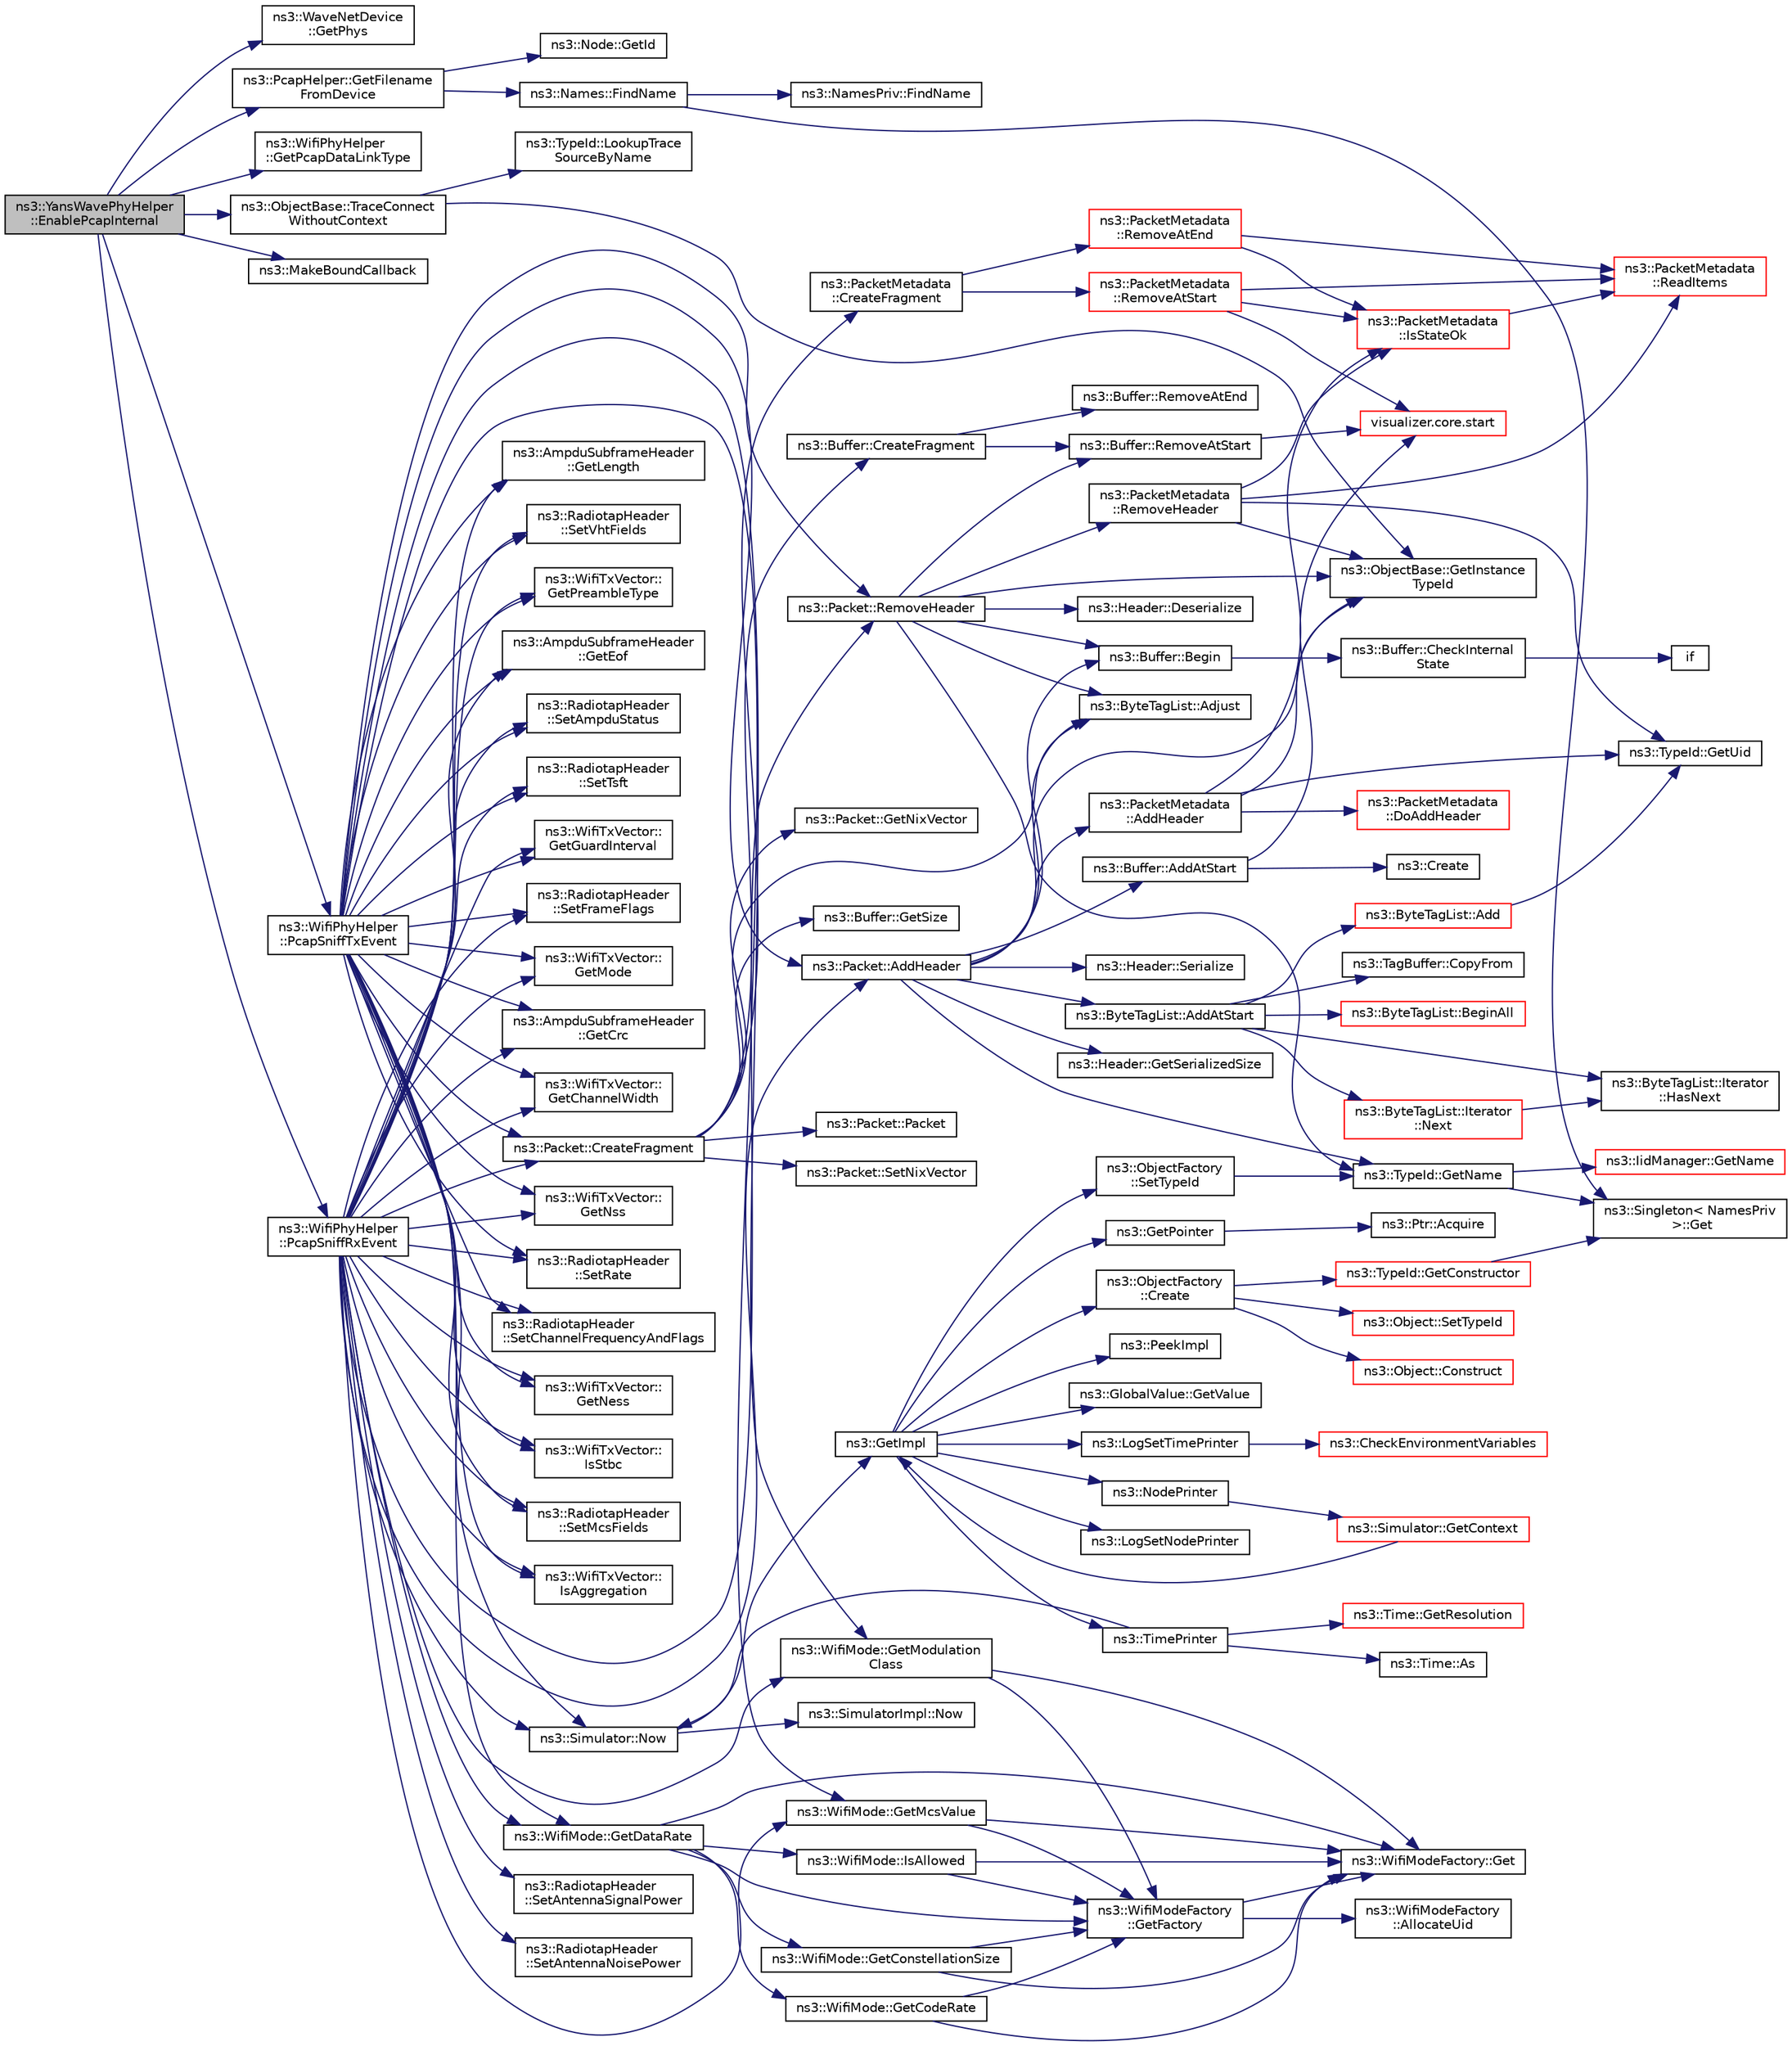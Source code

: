 digraph "ns3::YansWavePhyHelper::EnablePcapInternal"
{
  edge [fontname="Helvetica",fontsize="10",labelfontname="Helvetica",labelfontsize="10"];
  node [fontname="Helvetica",fontsize="10",shape=record];
  rankdir="LR";
  Node1 [label="ns3::YansWavePhyHelper\l::EnablePcapInternal",height=0.2,width=0.4,color="black", fillcolor="grey75", style="filled", fontcolor="black"];
  Node1 -> Node2 [color="midnightblue",fontsize="10",style="solid"];
  Node2 [label="ns3::WaveNetDevice\l::GetPhys",height=0.2,width=0.4,color="black", fillcolor="white", style="filled",URL="$d4/d1c/classns3_1_1WaveNetDevice.html#a8c09cc860910de37d56a759bcea6dffa"];
  Node1 -> Node3 [color="midnightblue",fontsize="10",style="solid"];
  Node3 [label="ns3::PcapHelper::GetFilename\lFromDevice",height=0.2,width=0.4,color="black", fillcolor="white", style="filled",URL="$de/d23/classns3_1_1PcapHelper.html#a0da71e0938f0074cf08b4167d2e36702",tooltip="Let the pcap helper figure out a reasonable filename to use for a pcap file associated with a device..."];
  Node3 -> Node4 [color="midnightblue",fontsize="10",style="solid"];
  Node4 [label="ns3::Names::FindName",height=0.2,width=0.4,color="black", fillcolor="white", style="filled",URL="$d2/d77/classns3_1_1Names.html#ab9664faf23569aaae64a2d1f65265045",tooltip="Given a pointer to an object, look to see if that object has a name associated with it and..."];
  Node4 -> Node5 [color="midnightblue",fontsize="10",style="solid"];
  Node5 [label="ns3::Singleton\< NamesPriv\l \>::Get",height=0.2,width=0.4,color="black", fillcolor="white", style="filled",URL="$d8/d77/classns3_1_1Singleton.html#a80a2cd3c25a27ea72add7a9f7a141ffa"];
  Node4 -> Node6 [color="midnightblue",fontsize="10",style="solid"];
  Node6 [label="ns3::NamesPriv::FindName",height=0.2,width=0.4,color="black", fillcolor="white", style="filled",URL="$d8/d30/classns3_1_1NamesPriv.html#a7fbc3ac7b8924c08d86ddc79d96385fa",tooltip="Given a pointer to an object, look to see if that object has a name associated with it and..."];
  Node3 -> Node7 [color="midnightblue",fontsize="10",style="solid"];
  Node7 [label="ns3::Node::GetId",height=0.2,width=0.4,color="black", fillcolor="white", style="filled",URL="$dd/ded/classns3_1_1Node.html#aaf49b64a843565ce3812326313b370ac"];
  Node1 -> Node8 [color="midnightblue",fontsize="10",style="solid"];
  Node8 [label="ns3::WifiPhyHelper\l::GetPcapDataLinkType",height=0.2,width=0.4,color="black", fillcolor="white", style="filled",URL="$d5/df8/classns3_1_1WifiPhyHelper.html#a1ac7d21ac3f931ccd18a31fa72e57dc2"];
  Node1 -> Node9 [color="midnightblue",fontsize="10",style="solid"];
  Node9 [label="ns3::ObjectBase::TraceConnect\lWithoutContext",height=0.2,width=0.4,color="black", fillcolor="white", style="filled",URL="$d2/dac/classns3_1_1ObjectBase.html#a1be45f6fd561e75dcac9dfa81b2b81e4"];
  Node9 -> Node10 [color="midnightblue",fontsize="10",style="solid"];
  Node10 [label="ns3::ObjectBase::GetInstance\lTypeId",height=0.2,width=0.4,color="black", fillcolor="white", style="filled",URL="$d2/dac/classns3_1_1ObjectBase.html#abe5b43a6f5b99a92a4c3122db31f06fb"];
  Node9 -> Node11 [color="midnightblue",fontsize="10",style="solid"];
  Node11 [label="ns3::TypeId::LookupTrace\lSourceByName",height=0.2,width=0.4,color="black", fillcolor="white", style="filled",URL="$d6/d11/classns3_1_1TypeId.html#a9b846d40a381142dc29f4dcd9b905c7f"];
  Node1 -> Node12 [color="midnightblue",fontsize="10",style="solid"];
  Node12 [label="ns3::MakeBoundCallback",height=0.2,width=0.4,color="black", fillcolor="white", style="filled",URL="$de/d40/group__makeboundcallback.html#ga1725d6362e6065faa0709f7c93f8d770"];
  Node1 -> Node13 [color="midnightblue",fontsize="10",style="solid"];
  Node13 [label="ns3::WifiPhyHelper\l::PcapSniffTxEvent",height=0.2,width=0.4,color="black", fillcolor="white", style="filled",URL="$d5/df8/classns3_1_1WifiPhyHelper.html#a24e075fa55e473c81f76a4178c0fcb25"];
  Node13 -> Node14 [color="midnightblue",fontsize="10",style="solid"];
  Node14 [label="ns3::WifiTxVector::\lGetPreambleType",height=0.2,width=0.4,color="black", fillcolor="white", style="filled",URL="$d0/d58/classns3_1_1WifiTxVector.html#ae90c4a0ea2f75d445fbc7a82f958c23f"];
  Node13 -> Node15 [color="midnightblue",fontsize="10",style="solid"];
  Node15 [label="ns3::Simulator::Now",height=0.2,width=0.4,color="black", fillcolor="white", style="filled",URL="$d7/deb/classns3_1_1Simulator.html#ac3178fa975b419f7875e7105be122800"];
  Node15 -> Node16 [color="midnightblue",fontsize="10",style="solid"];
  Node16 [label="ns3::GetImpl",height=0.2,width=0.4,color="black", fillcolor="white", style="filled",URL="$d4/d8b/group__simulator.html#ga42eb4eddad41528d4d99794a3dae3fd0",tooltip="Get the SimulatorImpl singleton. "];
  Node16 -> Node17 [color="midnightblue",fontsize="10",style="solid"];
  Node17 [label="ns3::PeekImpl",height=0.2,width=0.4,color="black", fillcolor="white", style="filled",URL="$d4/d8b/group__simulator.html#ga233c5c38de117e4e4a5a9cd168694792",tooltip="Get the static SimulatorImpl instance. "];
  Node16 -> Node18 [color="midnightblue",fontsize="10",style="solid"];
  Node18 [label="ns3::GlobalValue::GetValue",height=0.2,width=0.4,color="black", fillcolor="white", style="filled",URL="$dc/d02/classns3_1_1GlobalValue.html#aa33773cb952ba3c285a03ae2c4769b84"];
  Node16 -> Node19 [color="midnightblue",fontsize="10",style="solid"];
  Node19 [label="ns3::ObjectFactory\l::SetTypeId",height=0.2,width=0.4,color="black", fillcolor="white", style="filled",URL="$d5/d0d/classns3_1_1ObjectFactory.html#a77dcd099064038a1eb7a6b8251229ec3"];
  Node19 -> Node20 [color="midnightblue",fontsize="10",style="solid"];
  Node20 [label="ns3::TypeId::GetName",height=0.2,width=0.4,color="black", fillcolor="white", style="filled",URL="$d6/d11/classns3_1_1TypeId.html#aa3c41c79ae428b3cb396a9c6bb3ef314"];
  Node20 -> Node5 [color="midnightblue",fontsize="10",style="solid"];
  Node20 -> Node21 [color="midnightblue",fontsize="10",style="solid"];
  Node21 [label="ns3::IidManager::GetName",height=0.2,width=0.4,color="red", fillcolor="white", style="filled",URL="$d4/d1c/classns3_1_1IidManager.html#a5d68d0f0f44594dcdec239dbdb5bf53c"];
  Node16 -> Node22 [color="midnightblue",fontsize="10",style="solid"];
  Node22 [label="ns3::GetPointer",height=0.2,width=0.4,color="black", fillcolor="white", style="filled",URL="$d7/d2e/namespacens3.html#ab4e173cdfd43d17c1a40d5348510a670"];
  Node22 -> Node23 [color="midnightblue",fontsize="10",style="solid"];
  Node23 [label="ns3::Ptr::Acquire",height=0.2,width=0.4,color="black", fillcolor="white", style="filled",URL="$dc/d90/classns3_1_1Ptr.html#a9579b15e8c42dcdff5869d9d987562fb"];
  Node16 -> Node24 [color="midnightblue",fontsize="10",style="solid"];
  Node24 [label="ns3::ObjectFactory\l::Create",height=0.2,width=0.4,color="black", fillcolor="white", style="filled",URL="$d5/d0d/classns3_1_1ObjectFactory.html#a18152e93f0a6fe184ed7300cb31e9896"];
  Node24 -> Node25 [color="midnightblue",fontsize="10",style="solid"];
  Node25 [label="ns3::TypeId::GetConstructor",height=0.2,width=0.4,color="red", fillcolor="white", style="filled",URL="$d6/d11/classns3_1_1TypeId.html#ad9b0bc71ee7593a1ff23ff8d53938e95"];
  Node25 -> Node5 [color="midnightblue",fontsize="10",style="solid"];
  Node24 -> Node26 [color="midnightblue",fontsize="10",style="solid"];
  Node26 [label="ns3::Object::SetTypeId",height=0.2,width=0.4,color="red", fillcolor="white", style="filled",URL="$d9/d77/classns3_1_1Object.html#a19b1ebd8ec8fe404845e665880a6c5ad"];
  Node24 -> Node27 [color="midnightblue",fontsize="10",style="solid"];
  Node27 [label="ns3::Object::Construct",height=0.2,width=0.4,color="red", fillcolor="white", style="filled",URL="$d9/d77/classns3_1_1Object.html#a636e8411dc5228771f45c9b805d348fa"];
  Node16 -> Node28 [color="midnightblue",fontsize="10",style="solid"];
  Node28 [label="ns3::LogSetTimePrinter",height=0.2,width=0.4,color="black", fillcolor="white", style="filled",URL="$d7/d2e/namespacens3.html#acf6a1749b3febc5a6a5b2b8620138d80"];
  Node28 -> Node29 [color="midnightblue",fontsize="10",style="solid"];
  Node29 [label="ns3::CheckEnvironmentVariables",height=0.2,width=0.4,color="red", fillcolor="white", style="filled",URL="$d8/dff/group__logging.html#gacdc0bdeb2d8a90089d4fb09c4b8569ff"];
  Node16 -> Node30 [color="midnightblue",fontsize="10",style="solid"];
  Node30 [label="ns3::TimePrinter",height=0.2,width=0.4,color="black", fillcolor="white", style="filled",URL="$d8/dff/group__logging.html#gaaad3642e8247a056cd83001d805b0812"];
  Node30 -> Node31 [color="midnightblue",fontsize="10",style="solid"];
  Node31 [label="ns3::Time::GetResolution",height=0.2,width=0.4,color="red", fillcolor="white", style="filled",URL="$dc/d04/classns3_1_1Time.html#a1444f0f08b5e19f031157609e32fcf98"];
  Node30 -> Node15 [color="midnightblue",fontsize="10",style="solid"];
  Node30 -> Node32 [color="midnightblue",fontsize="10",style="solid"];
  Node32 [label="ns3::Time::As",height=0.2,width=0.4,color="black", fillcolor="white", style="filled",URL="$dc/d04/classns3_1_1Time.html#a0bb1110638ce9938248bd07865a328ab"];
  Node16 -> Node33 [color="midnightblue",fontsize="10",style="solid"];
  Node33 [label="ns3::LogSetNodePrinter",height=0.2,width=0.4,color="black", fillcolor="white", style="filled",URL="$d7/d2e/namespacens3.html#aa6e659ca357c8309352fa0f146793810"];
  Node16 -> Node34 [color="midnightblue",fontsize="10",style="solid"];
  Node34 [label="ns3::NodePrinter",height=0.2,width=0.4,color="black", fillcolor="white", style="filled",URL="$d8/dff/group__logging.html#gaaffbf70ff3766cd62b8bbd9b140d2a1b"];
  Node34 -> Node35 [color="midnightblue",fontsize="10",style="solid"];
  Node35 [label="ns3::Simulator::GetContext",height=0.2,width=0.4,color="red", fillcolor="white", style="filled",URL="$d7/deb/classns3_1_1Simulator.html#a8514b74ee2c42916b351b33c4a963bb0"];
  Node35 -> Node16 [color="midnightblue",fontsize="10",style="solid"];
  Node15 -> Node36 [color="midnightblue",fontsize="10",style="solid"];
  Node36 [label="ns3::SimulatorImpl::Now",height=0.2,width=0.4,color="black", fillcolor="white", style="filled",URL="$d2/d19/classns3_1_1SimulatorImpl.html#aa516c50060846adc6fd316e83ef0797c"];
  Node13 -> Node37 [color="midnightblue",fontsize="10",style="solid"];
  Node37 [label="ns3::RadiotapHeader\l::SetTsft",height=0.2,width=0.4,color="black", fillcolor="white", style="filled",URL="$d0/d42/classns3_1_1RadiotapHeader.html#a63ddcf8e8113dc90d072c194612436f8",tooltip="Set the Time Synchronization Function Timer (TSFT) value. Valid for received frames only..."];
  Node13 -> Node38 [color="midnightblue",fontsize="10",style="solid"];
  Node38 [label="ns3::WifiTxVector::\lGetGuardInterval",height=0.2,width=0.4,color="black", fillcolor="white", style="filled",URL="$d0/d58/classns3_1_1WifiTxVector.html#ab80c0fd812542ef337a6cace4f64db63"];
  Node13 -> Node39 [color="midnightblue",fontsize="10",style="solid"];
  Node39 [label="ns3::RadiotapHeader\l::SetFrameFlags",height=0.2,width=0.4,color="black", fillcolor="white", style="filled",URL="$d0/d42/classns3_1_1RadiotapHeader.html#af8c523ad1498c9105da3f88a0897d9b0",tooltip="Set the frame flags of the transmitted or received frame. "];
  Node13 -> Node40 [color="midnightblue",fontsize="10",style="solid"];
  Node40 [label="ns3::WifiTxVector::\lGetMode",height=0.2,width=0.4,color="black", fillcolor="white", style="filled",URL="$d0/d58/classns3_1_1WifiTxVector.html#a497b1f11cad4b8b26251dfa07c9ad1d6"];
  Node13 -> Node41 [color="midnightblue",fontsize="10",style="solid"];
  Node41 [label="ns3::WifiMode::GetModulation\lClass",height=0.2,width=0.4,color="black", fillcolor="white", style="filled",URL="$d5/d56/classns3_1_1WifiMode.html#a7941cd2a0bc8d2ba68ba6a12c7e2c42a"];
  Node41 -> Node42 [color="midnightblue",fontsize="10",style="solid"];
  Node42 [label="ns3::WifiModeFactory\l::GetFactory",height=0.2,width=0.4,color="black", fillcolor="white", style="filled",URL="$d2/dcd/classns3_1_1WifiModeFactory.html#a9c6f695d733355dee8d74bd1709868fc"];
  Node42 -> Node43 [color="midnightblue",fontsize="10",style="solid"];
  Node43 [label="ns3::WifiModeFactory\l::AllocateUid",height=0.2,width=0.4,color="black", fillcolor="white", style="filled",URL="$d2/dcd/classns3_1_1WifiModeFactory.html#a89a9c38617bd3f7be4a8919ce9675996"];
  Node42 -> Node44 [color="midnightblue",fontsize="10",style="solid"];
  Node44 [label="ns3::WifiModeFactory::Get",height=0.2,width=0.4,color="black", fillcolor="white", style="filled",URL="$d2/dcd/classns3_1_1WifiModeFactory.html#a3086868810ff4347e31c63027726f544"];
  Node41 -> Node44 [color="midnightblue",fontsize="10",style="solid"];
  Node13 -> Node45 [color="midnightblue",fontsize="10",style="solid"];
  Node45 [label="ns3::WifiMode::GetMcsValue",height=0.2,width=0.4,color="black", fillcolor="white", style="filled",URL="$d5/d56/classns3_1_1WifiMode.html#acd40f9e0edfc1e2c4462bd016a08f160"];
  Node45 -> Node42 [color="midnightblue",fontsize="10",style="solid"];
  Node45 -> Node44 [color="midnightblue",fontsize="10",style="solid"];
  Node13 -> Node46 [color="midnightblue",fontsize="10",style="solid"];
  Node46 [label="ns3::WifiMode::GetDataRate",height=0.2,width=0.4,color="black", fillcolor="white", style="filled",URL="$d5/d56/classns3_1_1WifiMode.html#adcfbe150f69da720db23387f733b8a52"];
  Node46 -> Node42 [color="midnightblue",fontsize="10",style="solid"];
  Node46 -> Node44 [color="midnightblue",fontsize="10",style="solid"];
  Node46 -> Node47 [color="midnightblue",fontsize="10",style="solid"];
  Node47 [label="ns3::WifiMode::GetConstellationSize",height=0.2,width=0.4,color="black", fillcolor="white", style="filled",URL="$d5/d56/classns3_1_1WifiMode.html#a28bbc436203fd3332da6cc61909af8f1"];
  Node47 -> Node42 [color="midnightblue",fontsize="10",style="solid"];
  Node47 -> Node44 [color="midnightblue",fontsize="10",style="solid"];
  Node46 -> Node48 [color="midnightblue",fontsize="10",style="solid"];
  Node48 [label="ns3::WifiMode::GetCodeRate",height=0.2,width=0.4,color="black", fillcolor="white", style="filled",URL="$d5/d56/classns3_1_1WifiMode.html#a41fcb1abd2aa488145f2f43ca9ba8e1d"];
  Node48 -> Node42 [color="midnightblue",fontsize="10",style="solid"];
  Node48 -> Node44 [color="midnightblue",fontsize="10",style="solid"];
  Node46 -> Node49 [color="midnightblue",fontsize="10",style="solid"];
  Node49 [label="ns3::WifiMode::IsAllowed",height=0.2,width=0.4,color="black", fillcolor="white", style="filled",URL="$d5/d56/classns3_1_1WifiMode.html#a996eeb87ea67b483f0c1915780012e86"];
  Node49 -> Node42 [color="midnightblue",fontsize="10",style="solid"];
  Node49 -> Node44 [color="midnightblue",fontsize="10",style="solid"];
  Node13 -> Node50 [color="midnightblue",fontsize="10",style="solid"];
  Node50 [label="ns3::WifiTxVector::\lGetChannelWidth",height=0.2,width=0.4,color="black", fillcolor="white", style="filled",URL="$d0/d58/classns3_1_1WifiTxVector.html#a1f8bfa51778a3e217581eb665f059564"];
  Node13 -> Node51 [color="midnightblue",fontsize="10",style="solid"];
  Node51 [label="ns3::WifiTxVector::\lGetNss",height=0.2,width=0.4,color="black", fillcolor="white", style="filled",URL="$d0/d58/classns3_1_1WifiTxVector.html#aa710c8455a710574b0c297d9ffdee004"];
  Node13 -> Node52 [color="midnightblue",fontsize="10",style="solid"];
  Node52 [label="ns3::RadiotapHeader\l::SetRate",height=0.2,width=0.4,color="black", fillcolor="white", style="filled",URL="$d0/d42/classns3_1_1RadiotapHeader.html#a51ebd0157939e926630a940dcc4431aa",tooltip="Set the transmit/receive channel frequency in units of megahertz. "];
  Node13 -> Node53 [color="midnightblue",fontsize="10",style="solid"];
  Node53 [label="ns3::RadiotapHeader\l::SetChannelFrequencyAndFlags",height=0.2,width=0.4,color="black", fillcolor="white", style="filled",URL="$d0/d42/classns3_1_1RadiotapHeader.html#a429f94fc9a90307134b62cd1d6ed58b9",tooltip="Set the transmit/receive channel frequency and flags. "];
  Node13 -> Node54 [color="midnightblue",fontsize="10",style="solid"];
  Node54 [label="ns3::WifiTxVector::\lGetNess",height=0.2,width=0.4,color="black", fillcolor="white", style="filled",URL="$d0/d58/classns3_1_1WifiTxVector.html#ab5a816f61d69f179243e96ca70f27191"];
  Node13 -> Node55 [color="midnightblue",fontsize="10",style="solid"];
  Node55 [label="ns3::WifiTxVector::\lIsStbc",height=0.2,width=0.4,color="black", fillcolor="white", style="filled",URL="$d0/d58/classns3_1_1WifiTxVector.html#a08850c40d63060668f758b802af7e7a3"];
  Node13 -> Node56 [color="midnightblue",fontsize="10",style="solid"];
  Node56 [label="ns3::RadiotapHeader\l::SetMcsFields",height=0.2,width=0.4,color="black", fillcolor="white", style="filled",URL="$d0/d42/classns3_1_1RadiotapHeader.html#a23f8dd27246529ba4c3d1fefa09a95f7",tooltip="Set the MCS fields. "];
  Node13 -> Node57 [color="midnightblue",fontsize="10",style="solid"];
  Node57 [label="ns3::WifiTxVector::\lIsAggregation",height=0.2,width=0.4,color="black", fillcolor="white", style="filled",URL="$d0/d58/classns3_1_1WifiTxVector.html#ad794f2bcb422440f0112c1d9a987bb95"];
  Node13 -> Node58 [color="midnightblue",fontsize="10",style="solid"];
  Node58 [label="ns3::Packet::RemoveHeader",height=0.2,width=0.4,color="black", fillcolor="white", style="filled",URL="$dd/d7a/classns3_1_1Packet.html#a0961eccf975d75f902d40956c93ba63e",tooltip="Deserialize and remove the header from the internal buffer. "];
  Node58 -> Node59 [color="midnightblue",fontsize="10",style="solid"];
  Node59 [label="ns3::Header::Deserialize",height=0.2,width=0.4,color="black", fillcolor="white", style="filled",URL="$d6/dae/classns3_1_1Header.html#a78be9400bb66b2a8543606f395ef5396"];
  Node58 -> Node60 [color="midnightblue",fontsize="10",style="solid"];
  Node60 [label="ns3::Buffer::Begin",height=0.2,width=0.4,color="black", fillcolor="white", style="filled",URL="$da/d85/classns3_1_1Buffer.html#a893d4bf50df13e730b6cd0fda91b967f"];
  Node60 -> Node61 [color="midnightblue",fontsize="10",style="solid"];
  Node61 [label="ns3::Buffer::CheckInternal\lState",height=0.2,width=0.4,color="black", fillcolor="white", style="filled",URL="$da/d85/classns3_1_1Buffer.html#a6202ce7f1ecc1fc7a14cc13017375d14",tooltip="Checks the internal buffer structures consistency. "];
  Node61 -> Node62 [color="midnightblue",fontsize="10",style="solid"];
  Node62 [label="if",height=0.2,width=0.4,color="black", fillcolor="white", style="filled",URL="$d8/d0e/loss__ITU1238_8m.html#a419d895abe1313c35fa353c93802647e"];
  Node58 -> Node10 [color="midnightblue",fontsize="10",style="solid"];
  Node58 -> Node20 [color="midnightblue",fontsize="10",style="solid"];
  Node58 -> Node63 [color="midnightblue",fontsize="10",style="solid"];
  Node63 [label="ns3::Buffer::RemoveAtStart",height=0.2,width=0.4,color="black", fillcolor="white", style="filled",URL="$da/d85/classns3_1_1Buffer.html#adeecbb3e8f518aec6fee0437578ade4b"];
  Node63 -> Node64 [color="midnightblue",fontsize="10",style="solid"];
  Node64 [label="visualizer.core.start",height=0.2,width=0.4,color="red", fillcolor="white", style="filled",URL="$df/d6c/namespacevisualizer_1_1core.html#a2a35e5d8a34af358b508dac8635754e0"];
  Node58 -> Node65 [color="midnightblue",fontsize="10",style="solid"];
  Node65 [label="ns3::ByteTagList::Adjust",height=0.2,width=0.4,color="black", fillcolor="white", style="filled",URL="$dd/d64/classns3_1_1ByteTagList.html#a1fec06d7e6daaf8039cf2a148e4090f2"];
  Node58 -> Node66 [color="midnightblue",fontsize="10",style="solid"];
  Node66 [label="ns3::PacketMetadata\l::RemoveHeader",height=0.2,width=0.4,color="black", fillcolor="white", style="filled",URL="$d1/db1/classns3_1_1PacketMetadata.html#afa8a589ec783d4998516d7f39f21242d",tooltip="Remove an header. "];
  Node66 -> Node10 [color="midnightblue",fontsize="10",style="solid"];
  Node66 -> Node67 [color="midnightblue",fontsize="10",style="solid"];
  Node67 [label="ns3::TypeId::GetUid",height=0.2,width=0.4,color="black", fillcolor="white", style="filled",URL="$d6/d11/classns3_1_1TypeId.html#acd3e41de6340d06299f4fd63e2ed8da0"];
  Node66 -> Node68 [color="midnightblue",fontsize="10",style="solid"];
  Node68 [label="ns3::PacketMetadata\l::IsStateOk",height=0.2,width=0.4,color="red", fillcolor="white", style="filled",URL="$d1/db1/classns3_1_1PacketMetadata.html#a208d3163e28704438cdd4d30318e489c",tooltip="Check if the metadata state is ok. "];
  Node68 -> Node69 [color="midnightblue",fontsize="10",style="solid"];
  Node69 [label="ns3::PacketMetadata\l::ReadItems",height=0.2,width=0.4,color="red", fillcolor="white", style="filled",URL="$d1/db1/classns3_1_1PacketMetadata.html#a3719ad2c32313a9a1c74462322e8b517",tooltip="Read items. "];
  Node66 -> Node69 [color="midnightblue",fontsize="10",style="solid"];
  Node13 -> Node70 [color="midnightblue",fontsize="10",style="solid"];
  Node70 [label="ns3::AmpduSubframeHeader\l::GetLength",height=0.2,width=0.4,color="black", fillcolor="white", style="filled",URL="$dd/db6/classns3_1_1AmpduSubframeHeader.html#a1417afe062f1423e6562986b2fd82b4c"];
  Node13 -> Node71 [color="midnightblue",fontsize="10",style="solid"];
  Node71 [label="ns3::Packet::CreateFragment",height=0.2,width=0.4,color="black", fillcolor="white", style="filled",URL="$dd/d7a/classns3_1_1Packet.html#a16f6113606b355b2b346e2245fa2a3d0",tooltip="Create a new packet which contains a fragment of the original packet. "];
  Node71 -> Node72 [color="midnightblue",fontsize="10",style="solid"];
  Node72 [label="ns3::Buffer::CreateFragment",height=0.2,width=0.4,color="black", fillcolor="white", style="filled",URL="$da/d85/classns3_1_1Buffer.html#a9285016f38b451c65edb50196ef817f8"];
  Node72 -> Node63 [color="midnightblue",fontsize="10",style="solid"];
  Node72 -> Node73 [color="midnightblue",fontsize="10",style="solid"];
  Node73 [label="ns3::Buffer::RemoveAtEnd",height=0.2,width=0.4,color="black", fillcolor="white", style="filled",URL="$da/d85/classns3_1_1Buffer.html#a83b30fd8e1202e778fb471757b800d47"];
  Node71 -> Node65 [color="midnightblue",fontsize="10",style="solid"];
  Node71 -> Node74 [color="midnightblue",fontsize="10",style="solid"];
  Node74 [label="ns3::Buffer::GetSize",height=0.2,width=0.4,color="black", fillcolor="white", style="filled",URL="$da/d85/classns3_1_1Buffer.html#a3047b8f2dad303c6370695122f1884f0"];
  Node71 -> Node75 [color="midnightblue",fontsize="10",style="solid"];
  Node75 [label="ns3::PacketMetadata\l::CreateFragment",height=0.2,width=0.4,color="black", fillcolor="white", style="filled",URL="$d1/db1/classns3_1_1PacketMetadata.html#a0c4fe43ab63b49432451c37263826d67",tooltip="Creates a fragment. "];
  Node75 -> Node76 [color="midnightblue",fontsize="10",style="solid"];
  Node76 [label="ns3::PacketMetadata\l::RemoveAtStart",height=0.2,width=0.4,color="red", fillcolor="white", style="filled",URL="$d1/db1/classns3_1_1PacketMetadata.html#a9a0300e7ae709f269d59b6733e590d56",tooltip="Remove a chunk of metadata at the metadata start. "];
  Node76 -> Node68 [color="midnightblue",fontsize="10",style="solid"];
  Node76 -> Node64 [color="midnightblue",fontsize="10",style="solid"];
  Node76 -> Node69 [color="midnightblue",fontsize="10",style="solid"];
  Node75 -> Node77 [color="midnightblue",fontsize="10",style="solid"];
  Node77 [label="ns3::PacketMetadata\l::RemoveAtEnd",height=0.2,width=0.4,color="red", fillcolor="white", style="filled",URL="$d1/db1/classns3_1_1PacketMetadata.html#a7c76154f5302bd55a68406f0103d50c6",tooltip="Remove a chunk of metadata at the metadata end. "];
  Node77 -> Node68 [color="midnightblue",fontsize="10",style="solid"];
  Node77 -> Node69 [color="midnightblue",fontsize="10",style="solid"];
  Node71 -> Node78 [color="midnightblue",fontsize="10",style="solid"];
  Node78 [label="ns3::Packet::Packet",height=0.2,width=0.4,color="black", fillcolor="white", style="filled",URL="$dd/d7a/classns3_1_1Packet.html#ac1a30f8cf28346960cfac4a2c9fa7026",tooltip="Create an empty packet with a new uid (as returned by getUid). "];
  Node71 -> Node79 [color="midnightblue",fontsize="10",style="solid"];
  Node79 [label="ns3::Packet::SetNixVector",height=0.2,width=0.4,color="black", fillcolor="white", style="filled",URL="$dd/d7a/classns3_1_1Packet.html#a7e02c5b608a578c845aafd838f155989",tooltip="Set the packet nix-vector. "];
  Node71 -> Node80 [color="midnightblue",fontsize="10",style="solid"];
  Node80 [label="ns3::Packet::GetNixVector",height=0.2,width=0.4,color="black", fillcolor="white", style="filled",URL="$dd/d7a/classns3_1_1Packet.html#a3d68d7d2738678185315b59640848819",tooltip="Get the packet nix-vector. "];
  Node13 -> Node81 [color="midnightblue",fontsize="10",style="solid"];
  Node81 [label="ns3::AmpduSubframeHeader\l::GetEof",height=0.2,width=0.4,color="black", fillcolor="white", style="filled",URL="$dd/db6/classns3_1_1AmpduSubframeHeader.html#a488fd777e0b9bb33fbc42040262fc2c8"];
  Node13 -> Node82 [color="midnightblue",fontsize="10",style="solid"];
  Node82 [label="ns3::RadiotapHeader\l::SetAmpduStatus",height=0.2,width=0.4,color="black", fillcolor="white", style="filled",URL="$d0/d42/classns3_1_1RadiotapHeader.html#a8fae7a24dbeba412fdb9b7fc79f74f41",tooltip="Set the A-MPDU status fields. "];
  Node13 -> Node83 [color="midnightblue",fontsize="10",style="solid"];
  Node83 [label="ns3::AmpduSubframeHeader\l::GetCrc",height=0.2,width=0.4,color="black", fillcolor="white", style="filled",URL="$dd/db6/classns3_1_1AmpduSubframeHeader.html#a73407d515eb60e081379e2a8d9135610"];
  Node13 -> Node84 [color="midnightblue",fontsize="10",style="solid"];
  Node84 [label="ns3::RadiotapHeader\l::SetVhtFields",height=0.2,width=0.4,color="black", fillcolor="white", style="filled",URL="$d0/d42/classns3_1_1RadiotapHeader.html#a548ef08ad90c0b7c2e20a149d4e8942c",tooltip="Set the VHT fields. "];
  Node13 -> Node85 [color="midnightblue",fontsize="10",style="solid"];
  Node85 [label="ns3::Packet::AddHeader",height=0.2,width=0.4,color="black", fillcolor="white", style="filled",URL="$dd/d7a/classns3_1_1Packet.html#a465108c595a0bc592095cbcab1832ed8",tooltip="Add header to this packet. "];
  Node85 -> Node86 [color="midnightblue",fontsize="10",style="solid"];
  Node86 [label="ns3::Header::GetSerializedSize",height=0.2,width=0.4,color="black", fillcolor="white", style="filled",URL="$d6/dae/classns3_1_1Header.html#a6ef0497eabc1b1fb0ad42738eb73f934"];
  Node85 -> Node10 [color="midnightblue",fontsize="10",style="solid"];
  Node85 -> Node20 [color="midnightblue",fontsize="10",style="solid"];
  Node85 -> Node87 [color="midnightblue",fontsize="10",style="solid"];
  Node87 [label="ns3::Buffer::AddAtStart",height=0.2,width=0.4,color="black", fillcolor="white", style="filled",URL="$da/d85/classns3_1_1Buffer.html#a8abd8164c3671d3dadc98fc66fade7b1"];
  Node87 -> Node64 [color="midnightblue",fontsize="10",style="solid"];
  Node87 -> Node88 [color="midnightblue",fontsize="10",style="solid"];
  Node88 [label="ns3::Create",height=0.2,width=0.4,color="black", fillcolor="white", style="filled",URL="$d2/df2/group__ptr.html#ga0406dd2d929ceac05ce39d4579fa3e4b"];
  Node85 -> Node65 [color="midnightblue",fontsize="10",style="solid"];
  Node85 -> Node89 [color="midnightblue",fontsize="10",style="solid"];
  Node89 [label="ns3::ByteTagList::AddAtStart",height=0.2,width=0.4,color="black", fillcolor="white", style="filled",URL="$dd/d64/classns3_1_1ByteTagList.html#acb4563fbe4299c55af41ba7a166b71d5"];
  Node89 -> Node90 [color="midnightblue",fontsize="10",style="solid"];
  Node90 [label="ns3::ByteTagList::BeginAll",height=0.2,width=0.4,color="red", fillcolor="white", style="filled",URL="$dd/d64/classns3_1_1ByteTagList.html#ac4f33846ef6a84a64ede38b2de1564ba",tooltip="Returns an iterator pointing to the very first tag in this list. "];
  Node89 -> Node91 [color="midnightblue",fontsize="10",style="solid"];
  Node91 [label="ns3::ByteTagList::Iterator\l::HasNext",height=0.2,width=0.4,color="black", fillcolor="white", style="filled",URL="$de/dc7/classns3_1_1ByteTagList_1_1Iterator.html#aa1c5eb37f289d0eef8dfaf687498eaec",tooltip="Used to determine if the iterator is at the end of the byteTagList. "];
  Node89 -> Node92 [color="midnightblue",fontsize="10",style="solid"];
  Node92 [label="ns3::ByteTagList::Iterator\l::Next",height=0.2,width=0.4,color="red", fillcolor="white", style="filled",URL="$de/dc7/classns3_1_1ByteTagList_1_1Iterator.html#af521864d800baab1d9c5262f59ce4433",tooltip="Returns the next Item from the ByteTagList. "];
  Node92 -> Node91 [color="midnightblue",fontsize="10",style="solid"];
  Node89 -> Node93 [color="midnightblue",fontsize="10",style="solid"];
  Node93 [label="ns3::ByteTagList::Add",height=0.2,width=0.4,color="red", fillcolor="white", style="filled",URL="$dd/d64/classns3_1_1ByteTagList.html#ac970192e923afc561a304d17af4b8a52"];
  Node93 -> Node67 [color="midnightblue",fontsize="10",style="solid"];
  Node89 -> Node94 [color="midnightblue",fontsize="10",style="solid"];
  Node94 [label="ns3::TagBuffer::CopyFrom",height=0.2,width=0.4,color="black", fillcolor="white", style="filled",URL="$d6/ded/classns3_1_1TagBuffer.html#afe07a9e117449ff5b5d5857291671349",tooltip="Copy the nternal structure of another TagBuffer. "];
  Node85 -> Node95 [color="midnightblue",fontsize="10",style="solid"];
  Node95 [label="ns3::Header::Serialize",height=0.2,width=0.4,color="black", fillcolor="white", style="filled",URL="$d6/dae/classns3_1_1Header.html#afb61f1aac69ff8349a6bfe521fab5404"];
  Node85 -> Node60 [color="midnightblue",fontsize="10",style="solid"];
  Node85 -> Node96 [color="midnightblue",fontsize="10",style="solid"];
  Node96 [label="ns3::PacketMetadata\l::AddHeader",height=0.2,width=0.4,color="black", fillcolor="white", style="filled",URL="$d1/db1/classns3_1_1PacketMetadata.html#abdce736c4c5f647242f0808c0d2f9249",tooltip="Add an header. "];
  Node96 -> Node68 [color="midnightblue",fontsize="10",style="solid"];
  Node96 -> Node10 [color="midnightblue",fontsize="10",style="solid"];
  Node96 -> Node67 [color="midnightblue",fontsize="10",style="solid"];
  Node96 -> Node97 [color="midnightblue",fontsize="10",style="solid"];
  Node97 [label="ns3::PacketMetadata\l::DoAddHeader",height=0.2,width=0.4,color="red", fillcolor="white", style="filled",URL="$d1/db1/classns3_1_1PacketMetadata.html#ae5ad09674e28733405c49b2655c51a5a",tooltip="Add an header. "];
  Node1 -> Node98 [color="midnightblue",fontsize="10",style="solid"];
  Node98 [label="ns3::WifiPhyHelper\l::PcapSniffRxEvent",height=0.2,width=0.4,color="black", fillcolor="white", style="filled",URL="$d5/df8/classns3_1_1WifiPhyHelper.html#ac5da2b1210868b0ae050e3adc54a9d2f"];
  Node98 -> Node14 [color="midnightblue",fontsize="10",style="solid"];
  Node98 -> Node15 [color="midnightblue",fontsize="10",style="solid"];
  Node98 -> Node37 [color="midnightblue",fontsize="10",style="solid"];
  Node98 -> Node38 [color="midnightblue",fontsize="10",style="solid"];
  Node98 -> Node39 [color="midnightblue",fontsize="10",style="solid"];
  Node98 -> Node40 [color="midnightblue",fontsize="10",style="solid"];
  Node98 -> Node41 [color="midnightblue",fontsize="10",style="solid"];
  Node98 -> Node45 [color="midnightblue",fontsize="10",style="solid"];
  Node98 -> Node46 [color="midnightblue",fontsize="10",style="solid"];
  Node98 -> Node50 [color="midnightblue",fontsize="10",style="solid"];
  Node98 -> Node51 [color="midnightblue",fontsize="10",style="solid"];
  Node98 -> Node52 [color="midnightblue",fontsize="10",style="solid"];
  Node98 -> Node53 [color="midnightblue",fontsize="10",style="solid"];
  Node98 -> Node99 [color="midnightblue",fontsize="10",style="solid"];
  Node99 [label="ns3::RadiotapHeader\l::SetAntennaSignalPower",height=0.2,width=0.4,color="black", fillcolor="white", style="filled",URL="$d0/d42/classns3_1_1RadiotapHeader.html#a57c25791d9c71357a48ed130dce24066",tooltip="Set the RF signal power at the antenna as a decibel difference from an arbitrary, fixed reference..."];
  Node98 -> Node100 [color="midnightblue",fontsize="10",style="solid"];
  Node100 [label="ns3::RadiotapHeader\l::SetAntennaNoisePower",height=0.2,width=0.4,color="black", fillcolor="white", style="filled",URL="$d0/d42/classns3_1_1RadiotapHeader.html#ab9536b3c7395d020899601690ff2cb26",tooltip="Set the RF noise power at the antenna as a decibel difference from an arbitrary, fixed reference..."];
  Node98 -> Node54 [color="midnightblue",fontsize="10",style="solid"];
  Node98 -> Node55 [color="midnightblue",fontsize="10",style="solid"];
  Node98 -> Node56 [color="midnightblue",fontsize="10",style="solid"];
  Node98 -> Node57 [color="midnightblue",fontsize="10",style="solid"];
  Node98 -> Node58 [color="midnightblue",fontsize="10",style="solid"];
  Node98 -> Node70 [color="midnightblue",fontsize="10",style="solid"];
  Node98 -> Node71 [color="midnightblue",fontsize="10",style="solid"];
  Node98 -> Node81 [color="midnightblue",fontsize="10",style="solid"];
  Node98 -> Node82 [color="midnightblue",fontsize="10",style="solid"];
  Node98 -> Node83 [color="midnightblue",fontsize="10",style="solid"];
  Node98 -> Node84 [color="midnightblue",fontsize="10",style="solid"];
  Node98 -> Node85 [color="midnightblue",fontsize="10",style="solid"];
}
